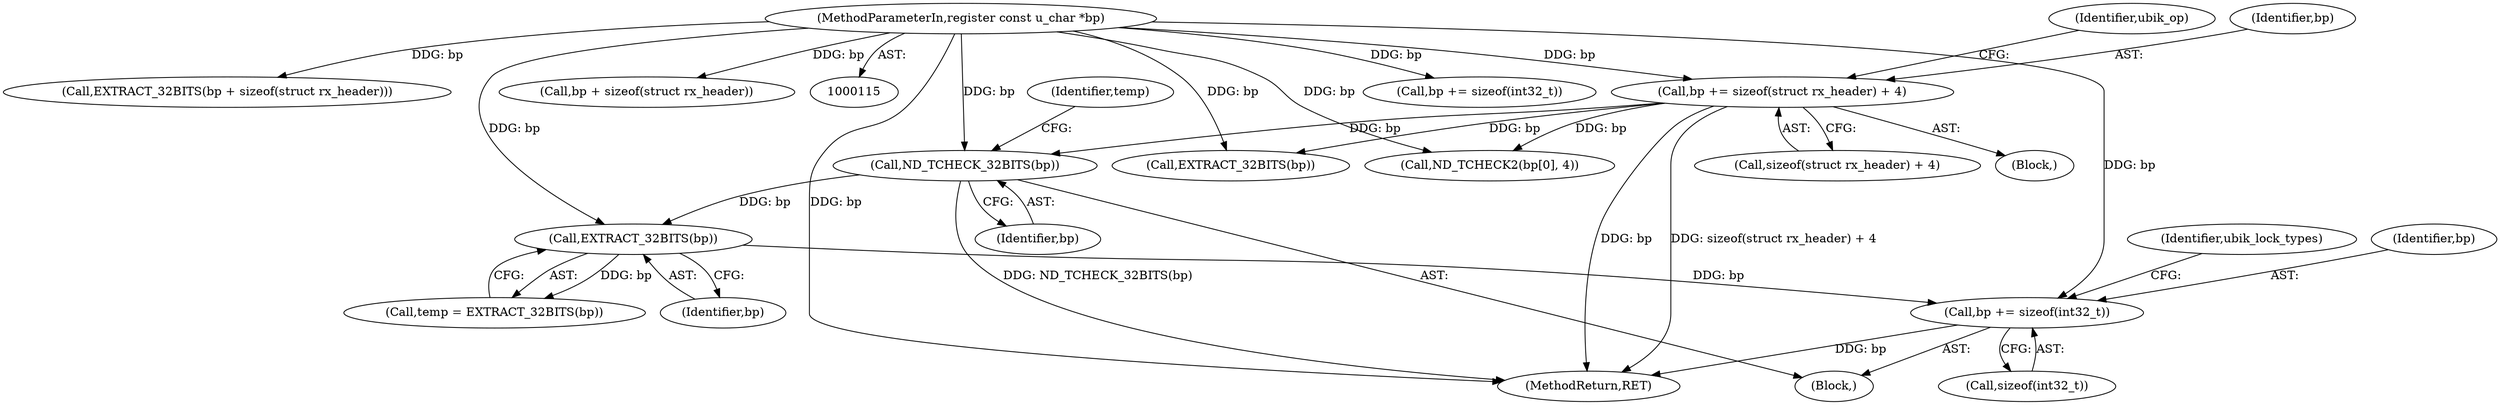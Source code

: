 digraph "0_tcpdump_aa0858100096a3490edf93034a80e66a4d61aad5@API" {
"1000230" [label="(Call,bp += sizeof(int32_t))"];
"1000228" [label="(Call,EXTRACT_32BITS(bp))"];
"1000224" [label="(Call,ND_TCHECK_32BITS(bp))"];
"1000137" [label="(Call,bp += sizeof(struct rx_header) + 4)"];
"1000117" [label="(MethodParameterIn,register const u_char *bp)"];
"1000226" [label="(Call,temp = EXTRACT_32BITS(bp))"];
"1000154" [label="(Call,EXTRACT_32BITS(bp))"];
"1000321" [label="(MethodReturn,RET)"];
"1000228" [label="(Call,EXTRACT_32BITS(bp))"];
"1000117" [label="(MethodParameterIn,register const u_char *bp)"];
"1000138" [label="(Identifier,bp)"];
"1000235" [label="(Identifier,ubik_lock_types)"];
"1000156" [label="(Call,bp += sizeof(int32_t))"];
"1000123" [label="(Call,EXTRACT_32BITS(bp + sizeof(struct rx_header)))"];
"1000227" [label="(Identifier,temp)"];
"1000118" [label="(Block,)"];
"1000147" [label="(Call,ND_TCHECK2(bp[0], 4))"];
"1000232" [label="(Call,sizeof(int32_t))"];
"1000229" [label="(Identifier,bp)"];
"1000230" [label="(Call,bp += sizeof(int32_t))"];
"1000145" [label="(Block,)"];
"1000225" [label="(Identifier,bp)"];
"1000231" [label="(Identifier,bp)"];
"1000139" [label="(Call,sizeof(struct rx_header) + 4)"];
"1000137" [label="(Call,bp += sizeof(struct rx_header) + 4)"];
"1000224" [label="(Call,ND_TCHECK_32BITS(bp))"];
"1000124" [label="(Call,bp + sizeof(struct rx_header))"];
"1000144" [label="(Identifier,ubik_op)"];
"1000230" -> "1000145"  [label="AST: "];
"1000230" -> "1000232"  [label="CFG: "];
"1000231" -> "1000230"  [label="AST: "];
"1000232" -> "1000230"  [label="AST: "];
"1000235" -> "1000230"  [label="CFG: "];
"1000230" -> "1000321"  [label="DDG: bp"];
"1000228" -> "1000230"  [label="DDG: bp"];
"1000117" -> "1000230"  [label="DDG: bp"];
"1000228" -> "1000226"  [label="AST: "];
"1000228" -> "1000229"  [label="CFG: "];
"1000229" -> "1000228"  [label="AST: "];
"1000226" -> "1000228"  [label="CFG: "];
"1000228" -> "1000226"  [label="DDG: bp"];
"1000224" -> "1000228"  [label="DDG: bp"];
"1000117" -> "1000228"  [label="DDG: bp"];
"1000224" -> "1000145"  [label="AST: "];
"1000224" -> "1000225"  [label="CFG: "];
"1000225" -> "1000224"  [label="AST: "];
"1000227" -> "1000224"  [label="CFG: "];
"1000224" -> "1000321"  [label="DDG: ND_TCHECK_32BITS(bp)"];
"1000137" -> "1000224"  [label="DDG: bp"];
"1000117" -> "1000224"  [label="DDG: bp"];
"1000137" -> "1000118"  [label="AST: "];
"1000137" -> "1000139"  [label="CFG: "];
"1000138" -> "1000137"  [label="AST: "];
"1000139" -> "1000137"  [label="AST: "];
"1000144" -> "1000137"  [label="CFG: "];
"1000137" -> "1000321"  [label="DDG: sizeof(struct rx_header) + 4"];
"1000137" -> "1000321"  [label="DDG: bp"];
"1000117" -> "1000137"  [label="DDG: bp"];
"1000137" -> "1000147"  [label="DDG: bp"];
"1000137" -> "1000154"  [label="DDG: bp"];
"1000117" -> "1000115"  [label="AST: "];
"1000117" -> "1000321"  [label="DDG: bp"];
"1000117" -> "1000123"  [label="DDG: bp"];
"1000117" -> "1000124"  [label="DDG: bp"];
"1000117" -> "1000147"  [label="DDG: bp"];
"1000117" -> "1000154"  [label="DDG: bp"];
"1000117" -> "1000156"  [label="DDG: bp"];
}
